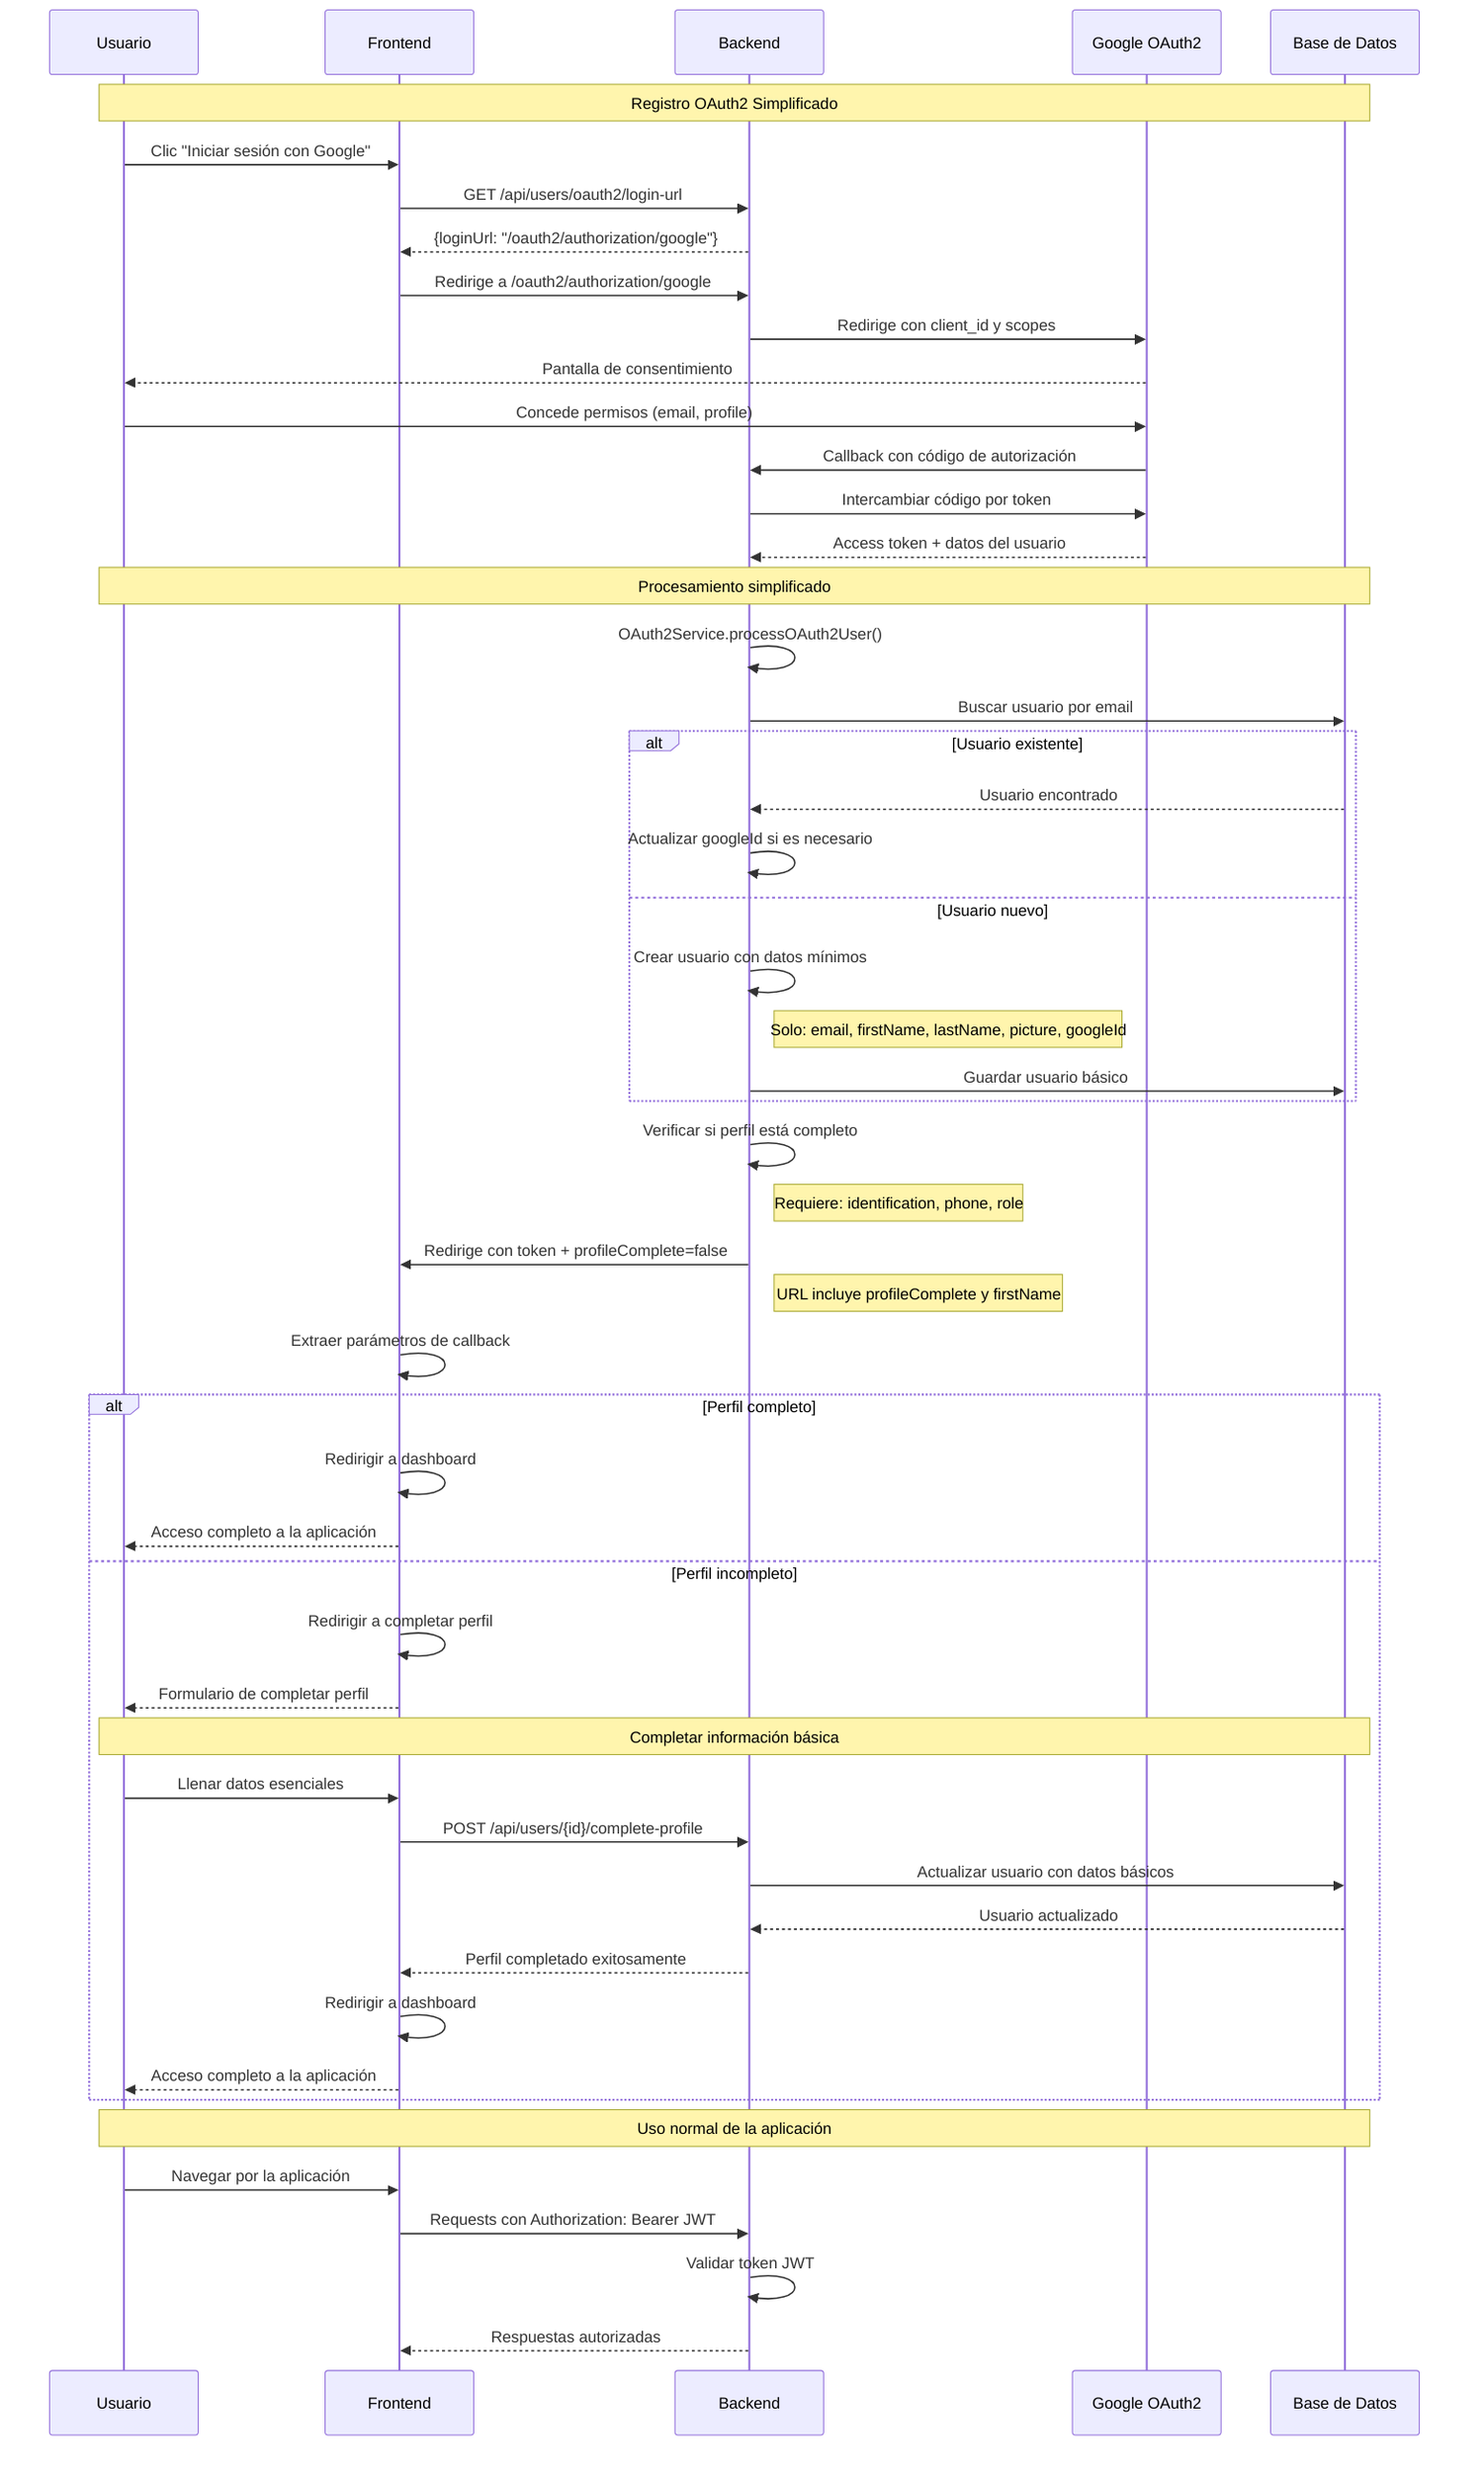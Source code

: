 sequenceDiagram
    participant U as Usuario
    participant F as Frontend
    participant B as Backend
    participant G as Google OAuth2
    participant DB as Base de Datos
    
    Note over U,DB: Registro OAuth2 Simplificado
    U->>F: Clic "Iniciar sesión con Google"
    F->>B: GET /api/users/oauth2/login-url
    B-->>F: {loginUrl: "/oauth2/authorization/google"}
    
    F->>B: Redirige a /oauth2/authorization/google
    B->>G: Redirige con client_id y scopes
    G-->>U: Pantalla de consentimiento
    U->>G: Concede permisos (email, profile)
    G->>B: Callback con código de autorización
    B->>G: Intercambiar código por token
    G-->>B: Access token + datos del usuario
    
    Note over U,DB: Procesamiento simplificado
    B->>B: OAuth2Service.processOAuth2User()
    B->>DB: Buscar usuario por email
    
    alt Usuario existente
        DB-->>B: Usuario encontrado
        B->>B: Actualizar googleId si es necesario
    else Usuario nuevo
        B->>B: Crear usuario con datos mínimos
        Note right of B: Solo: email, firstName, lastName, picture, googleId
        B->>DB: Guardar usuario básico
    end
    
    B->>B: Verificar si perfil está completo
    Note right of B: Requiere: identification, phone, role
    
    B->>F: Redirige con token + profileComplete=false
    Note right of B: URL incluye profileComplete y firstName
    
    F->>F: Extraer parámetros de callback
    
    alt Perfil completo
        F->>F: Redirigir a dashboard
        F-->>U: Acceso completo a la aplicación
    else Perfil incompleto
        F->>F: Redirigir a completar perfil
        F-->>U: Formulario de completar perfil
        
        Note over U,DB: Completar información básica
        U->>F: Llenar datos esenciales
        F->>B: POST /api/users/{id}/complete-profile
        B->>DB: Actualizar usuario con datos básicos
        DB-->>B: Usuario actualizado
        B-->>F: Perfil completado exitosamente
        F->>F: Redirigir a dashboard
        F-->>U: Acceso completo a la aplicación
    end
    
    Note over U,DB: Uso normal de la aplicación
    U->>F: Navegar por la aplicación
    F->>B: Requests con Authorization: Bearer JWT
    B->>B: Validar token JWT
    B-->>F: Respuestas autorizadas
